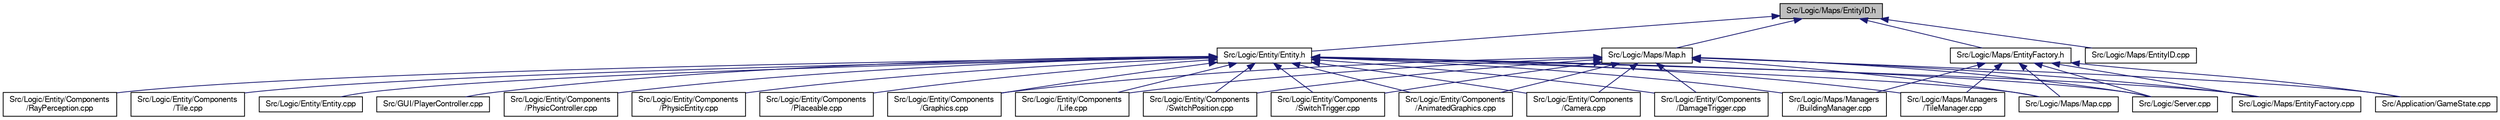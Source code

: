 digraph "Src/Logic/Maps/EntityID.h"
{
  edge [fontname="FreeSans",fontsize="10",labelfontname="FreeSans",labelfontsize="10"];
  node [fontname="FreeSans",fontsize="10",shape=record];
  Node1 [label="Src/Logic/Maps/EntityID.h",height=0.2,width=0.4,color="black", fillcolor="grey75", style="filled", fontcolor="black"];
  Node1 -> Node2 [dir="back",color="midnightblue",fontsize="10",style="solid",fontname="FreeSans"];
  Node2 [label="Src/Logic/Entity/Entity.h",height=0.2,width=0.4,color="black", fillcolor="white", style="filled",URL="$_logic_2_entity_2_entity_8h_source.html"];
  Node2 -> Node3 [dir="back",color="midnightblue",fontsize="10",style="solid",fontname="FreeSans"];
  Node3 [label="Src/GUI/PlayerController.cpp",height=0.2,width=0.4,color="black", fillcolor="white", style="filled",URL="$_player_controller_8cpp.html",tooltip="Contiene la implementaciï¿œn de la clase CPlayerController. "];
  Node2 -> Node4 [dir="back",color="midnightblue",fontsize="10",style="solid",fontname="FreeSans"];
  Node4 [label="Src/Logic/Entity/Components\l/AnimatedGraphics.cpp",height=0.2,width=0.4,color="black", fillcolor="white", style="filled",URL="$_animated_graphics_8cpp.html",tooltip="Contiene la implementaciï¿œn del componente que controla la representaciï¿œn grï¿œfica de una entidad..."];
  Node2 -> Node5 [dir="back",color="midnightblue",fontsize="10",style="solid",fontname="FreeSans"];
  Node5 [label="Src/Logic/Entity/Components\l/Camera.cpp",height=0.2,width=0.4,color="black", fillcolor="white", style="filled",URL="$_logic_2_entity_2_components_2_camera_8cpp_source.html"];
  Node2 -> Node6 [dir="back",color="midnightblue",fontsize="10",style="solid",fontname="FreeSans"];
  Node6 [label="Src/Logic/Entity/Components\l/DamageTrigger.cpp",height=0.2,width=0.4,color="black", fillcolor="white", style="filled",URL="$_damage_trigger_8cpp.html",tooltip="Contiene la implementaciï¿œn del componente que envia un mensaje DAMAGED cuando su entidad es tocada..."];
  Node2 -> Node7 [dir="back",color="midnightblue",fontsize="10",style="solid",fontname="FreeSans"];
  Node7 [label="Src/Logic/Entity/Components\l/Graphics.cpp",height=0.2,width=0.4,color="black", fillcolor="white", style="filled",URL="$_graphics_8cpp.html",tooltip="Contiene la implementaciï¿œn del componente que controla la representaciï¿œn grï¿œfica de la entidad..."];
  Node2 -> Node8 [dir="back",color="midnightblue",fontsize="10",style="solid",fontname="FreeSans"];
  Node8 [label="Src/Logic/Entity/Components\l/Life.cpp",height=0.2,width=0.4,color="black", fillcolor="white", style="filled",URL="$_life_8cpp.html",tooltip="Contiene la implementaciï¿œn del componente que controla la vida de una entidad. "];
  Node2 -> Node9 [dir="back",color="midnightblue",fontsize="10",style="solid",fontname="FreeSans"];
  Node9 [label="Src/Logic/Entity/Components\l/PhysicController.cpp",height=0.2,width=0.4,color="black", fillcolor="white", style="filled",URL="$_physic_controller_8cpp.html",tooltip="Contiene la implementaciï¿œn del componente que se utiliza para representar jugadores y enemigos en e..."];
  Node2 -> Node10 [dir="back",color="midnightblue",fontsize="10",style="solid",fontname="FreeSans"];
  Node10 [label="Src/Logic/Entity/Components\l/PhysicEntity.cpp",height=0.2,width=0.4,color="black", fillcolor="white", style="filled",URL="$_physic_entity_8cpp.html",tooltip="Contiene la implementaciï¿œn del componente encargado de representar entidades fï¿œsicas simples..."];
  Node2 -> Node11 [dir="back",color="midnightblue",fontsize="10",style="solid",fontname="FreeSans"];
  Node11 [label="Src/Logic/Entity/Components\l/Placeable.cpp",height=0.2,width=0.4,color="black", fillcolor="white", style="filled",URL="$_placeable_8cpp_source.html"];
  Node2 -> Node12 [dir="back",color="midnightblue",fontsize="10",style="solid",fontname="FreeSans"];
  Node12 [label="Src/Logic/Entity/Components\l/RayPerception.cpp",height=0.2,width=0.4,color="black", fillcolor="white", style="filled",URL="$_ray_perception_8cpp.html",tooltip="Contiene la implementaciï¿œn de un componente de percepciï¿œn basado en lanzamiento de rayos..."];
  Node2 -> Node13 [dir="back",color="midnightblue",fontsize="10",style="solid",fontname="FreeSans"];
  Node13 [label="Src/Logic/Entity/Components\l/SwitchPosition.cpp",height=0.2,width=0.4,color="black", fillcolor="white", style="filled",URL="$_switch_position_8cpp.html",tooltip="Contiene la implementaciï¿œn del componente que controla el movimiento de una entidad que tiene dos e..."];
  Node2 -> Node14 [dir="back",color="midnightblue",fontsize="10",style="solid",fontname="FreeSans"];
  Node14 [label="Src/Logic/Entity/Components\l/SwitchTrigger.cpp",height=0.2,width=0.4,color="black", fillcolor="white", style="filled",URL="$_switch_trigger_8cpp.html",tooltip="Contiene la declaraciï¿œn del componente que envia un mensaje SWITCH a otra entidad cuando recibe un ..."];
  Node2 -> Node15 [dir="back",color="midnightblue",fontsize="10",style="solid",fontname="FreeSans"];
  Node15 [label="Src/Logic/Entity/Components\l/Tile.cpp",height=0.2,width=0.4,color="black", fillcolor="white", style="filled",URL="$_tile_8cpp_source.html"];
  Node2 -> Node16 [dir="back",color="midnightblue",fontsize="10",style="solid",fontname="FreeSans"];
  Node16 [label="Src/Logic/Entity/Entity.cpp",height=0.2,width=0.4,color="black", fillcolor="white", style="filled",URL="$_logic_2_entity_2_entity_8cpp_source.html"];
  Node2 -> Node17 [dir="back",color="midnightblue",fontsize="10",style="solid",fontname="FreeSans"];
  Node17 [label="Src/Logic/Maps/EntityFactory.cpp",height=0.2,width=0.4,color="black", fillcolor="white", style="filled",URL="$_entity_factory_8cpp.html",tooltip="Contiene la implementación de la clase factoría de entidades del juego. "];
  Node2 -> Node18 [dir="back",color="midnightblue",fontsize="10",style="solid",fontname="FreeSans"];
  Node18 [label="Src/Logic/Maps/Managers\l/BuildingManager.cpp",height=0.2,width=0.4,color="black", fillcolor="white", style="filled",URL="$_building_manager_8cpp.html",tooltip="Contiene la implementación del gestor de la matriz de tiles. "];
  Node2 -> Node19 [dir="back",color="midnightblue",fontsize="10",style="solid",fontname="FreeSans"];
  Node19 [label="Src/Logic/Maps/Managers\l/TileManager.cpp",height=0.2,width=0.4,color="black", fillcolor="white", style="filled",URL="$_tile_manager_8cpp.html",tooltip="THIS IS A TEMPLATE OF AN EMPTY SINGLETON MANAGER, CONTAINING ONLY THE MANAGER INSTANCE AND ALL REQUIR..."];
  Node2 -> Node20 [dir="back",color="midnightblue",fontsize="10",style="solid",fontname="FreeSans"];
  Node20 [label="Src/Logic/Maps/Map.cpp",height=0.2,width=0.4,color="black", fillcolor="white", style="filled",URL="$_map_8cpp.html",tooltip="Contiene la implementaciï¿œn de la clase CMap, Un mapa lï¿œgico. "];
  Node2 -> Node21 [dir="back",color="midnightblue",fontsize="10",style="solid",fontname="FreeSans"];
  Node21 [label="Src/Logic/Server.cpp",height=0.2,width=0.4,color="black", fillcolor="white", style="filled",URL="$_logic_2_server_8cpp_source.html"];
  Node1 -> Node22 [dir="back",color="midnightblue",fontsize="10",style="solid",fontname="FreeSans"];
  Node22 [label="Src/Logic/Maps/EntityFactory.h",height=0.2,width=0.4,color="black", fillcolor="white", style="filled",URL="$_entity_factory_8h.html",tooltip="Contiene la declaración de la clase factoría de entidades del juego. "];
  Node22 -> Node23 [dir="back",color="midnightblue",fontsize="10",style="solid",fontname="FreeSans"];
  Node23 [label="Src/Application/GameState.cpp",height=0.2,width=0.4,color="black", fillcolor="white", style="filled",URL="$_game_state_8cpp.html",tooltip="Contiene la implementación del estado de juego. "];
  Node22 -> Node17 [dir="back",color="midnightblue",fontsize="10",style="solid",fontname="FreeSans"];
  Node22 -> Node18 [dir="back",color="midnightblue",fontsize="10",style="solid",fontname="FreeSans"];
  Node22 -> Node19 [dir="back",color="midnightblue",fontsize="10",style="solid",fontname="FreeSans"];
  Node22 -> Node20 [dir="back",color="midnightblue",fontsize="10",style="solid",fontname="FreeSans"];
  Node22 -> Node21 [dir="back",color="midnightblue",fontsize="10",style="solid",fontname="FreeSans"];
  Node1 -> Node24 [dir="back",color="midnightblue",fontsize="10",style="solid",fontname="FreeSans"];
  Node24 [label="Src/Logic/Maps/Map.h",height=0.2,width=0.4,color="black", fillcolor="white", style="filled",URL="$_map_8h.html",tooltip="Contiene la declaración de la clase CMap, Un mapa lógico. "];
  Node24 -> Node23 [dir="back",color="midnightblue",fontsize="10",style="solid",fontname="FreeSans"];
  Node24 -> Node4 [dir="back",color="midnightblue",fontsize="10",style="solid",fontname="FreeSans"];
  Node24 -> Node5 [dir="back",color="midnightblue",fontsize="10",style="solid",fontname="FreeSans"];
  Node24 -> Node6 [dir="back",color="midnightblue",fontsize="10",style="solid",fontname="FreeSans"];
  Node24 -> Node7 [dir="back",color="midnightblue",fontsize="10",style="solid",fontname="FreeSans"];
  Node24 -> Node8 [dir="back",color="midnightblue",fontsize="10",style="solid",fontname="FreeSans"];
  Node24 -> Node13 [dir="back",color="midnightblue",fontsize="10",style="solid",fontname="FreeSans"];
  Node24 -> Node14 [dir="back",color="midnightblue",fontsize="10",style="solid",fontname="FreeSans"];
  Node24 -> Node17 [dir="back",color="midnightblue",fontsize="10",style="solid",fontname="FreeSans"];
  Node24 -> Node20 [dir="back",color="midnightblue",fontsize="10",style="solid",fontname="FreeSans"];
  Node24 -> Node21 [dir="back",color="midnightblue",fontsize="10",style="solid",fontname="FreeSans"];
  Node1 -> Node25 [dir="back",color="midnightblue",fontsize="10",style="solid",fontname="FreeSans"];
  Node25 [label="Src/Logic/Maps/EntityID.cpp",height=0.2,width=0.4,color="black", fillcolor="white", style="filled",URL="$_entity_i_d_8cpp.html",tooltip="Contiene la implementación del tipo de identificación de entidades y una función para generación de n..."];
}
